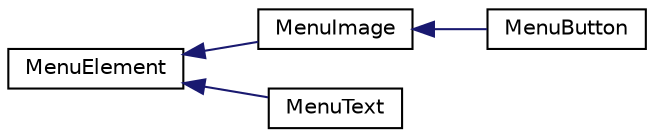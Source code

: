 digraph "Graphical Class Hierarchy"
{
  edge [fontname="Helvetica",fontsize="10",labelfontname="Helvetica",labelfontsize="10"];
  node [fontname="Helvetica",fontsize="10",shape=record];
  rankdir="LR";
  Node1 [label="MenuElement",height=0.2,width=0.4,color="black", fillcolor="white", style="filled",URL="$classMenuElement.html"];
  Node1 -> Node2 [dir="back",color="midnightblue",fontsize="10",style="solid",fontname="Helvetica"];
  Node2 [label="MenuImage",height=0.2,width=0.4,color="black", fillcolor="white", style="filled",URL="$classMenuImage.html"];
  Node2 -> Node3 [dir="back",color="midnightblue",fontsize="10",style="solid",fontname="Helvetica"];
  Node3 [label="MenuButton",height=0.2,width=0.4,color="black", fillcolor="white", style="filled",URL="$classMenuButton.html"];
  Node1 -> Node4 [dir="back",color="midnightblue",fontsize="10",style="solid",fontname="Helvetica"];
  Node4 [label="MenuText",height=0.2,width=0.4,color="black", fillcolor="white", style="filled",URL="$classMenuText.html"];
}
